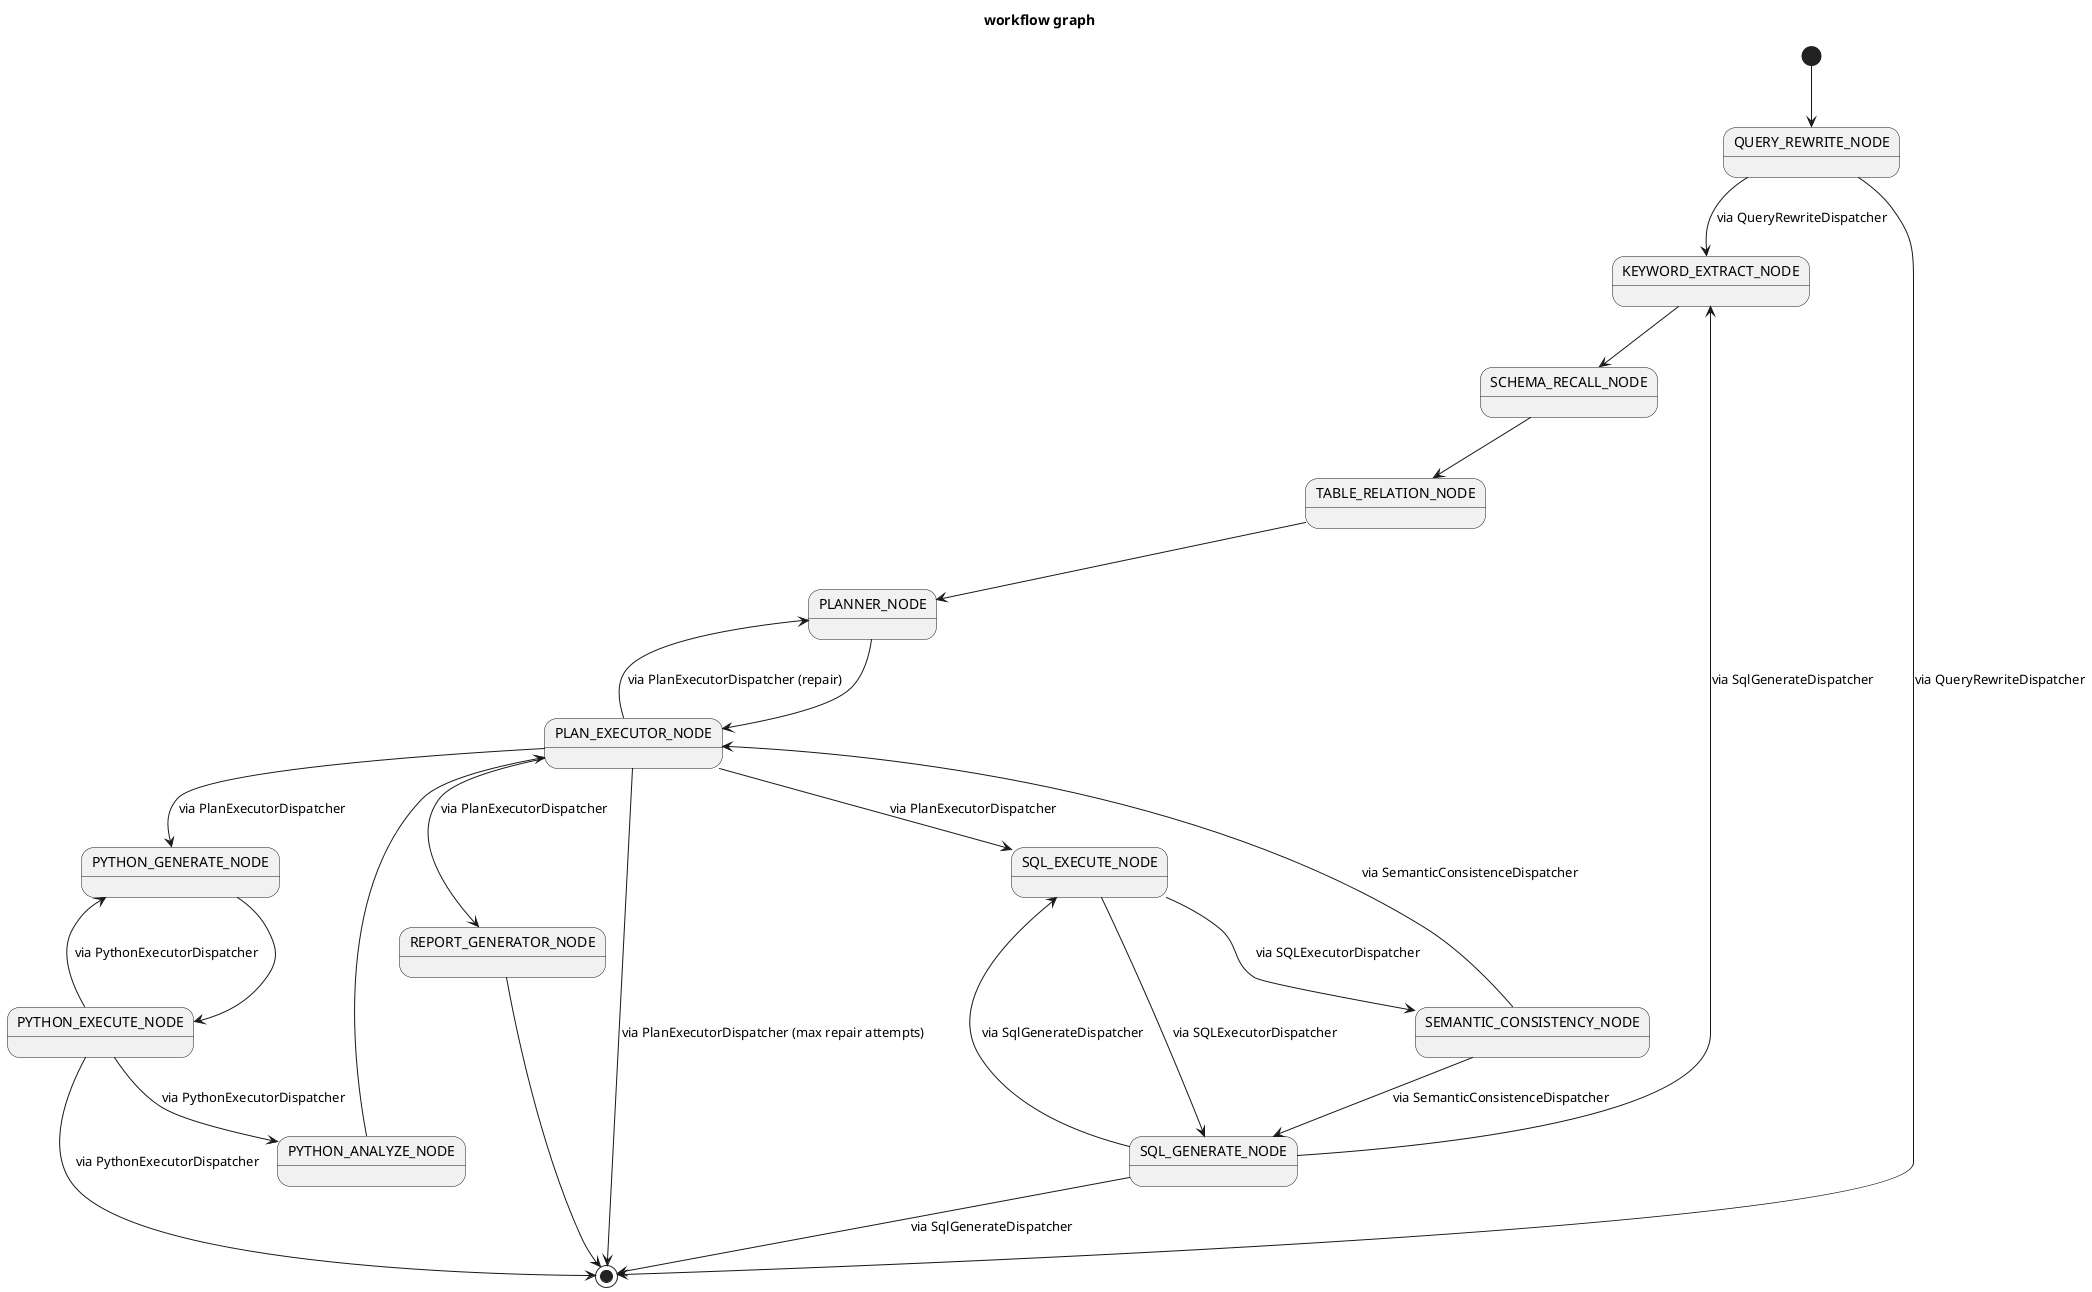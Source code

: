 @startuml nl2sqlGraph
title workflow graph

[*] --> QUERY_REWRITE_NODE

QUERY_REWRITE_NODE --> KEYWORD_EXTRACT_NODE : via QueryRewriteDispatcher
QUERY_REWRITE_NODE --> [*] : via QueryRewriteDispatcher

KEYWORD_EXTRACT_NODE --> SCHEMA_RECALL_NODE
SCHEMA_RECALL_NODE --> TABLE_RELATION_NODE
TABLE_RELATION_NODE --> PLANNER_NODE

PLANNER_NODE --> PLAN_EXECUTOR_NODE

PLAN_EXECUTOR_NODE --> PLANNER_NODE : via PlanExecutorDispatcher (repair)
PLAN_EXECUTOR_NODE --> SQL_EXECUTE_NODE : via PlanExecutorDispatcher
PLAN_EXECUTOR_NODE --> PYTHON_GENERATE_NODE : via PlanExecutorDispatcher
PLAN_EXECUTOR_NODE --> REPORT_GENERATOR_NODE : via PlanExecutorDispatcher
PLAN_EXECUTOR_NODE --> [*] : via PlanExecutorDispatcher (max repair attempts)

PYTHON_GENERATE_NODE --> PYTHON_EXECUTE_NODE
PYTHON_EXECUTE_NODE --> PYTHON_ANALYZE_NODE : via PythonExecutorDispatcher
PYTHON_EXECUTE_NODE --> [*] : via PythonExecutorDispatcher
PYTHON_EXECUTE_NODE --> PYTHON_GENERATE_NODE : via PythonExecutorDispatcher
PYTHON_ANALYZE_NODE --> PLAN_EXECUTOR_NODE

REPORT_GENERATOR_NODE --> [*]

SQL_EXECUTE_NODE --> SQL_GENERATE_NODE : via SQLExecutorDispatcher
SQL_EXECUTE_NODE --> SEMANTIC_CONSISTENCY_NODE : via SQLExecutorDispatcher

SQL_GENERATE_NODE --> KEYWORD_EXTRACT_NODE : via SqlGenerateDispatcher
SQL_GENERATE_NODE --> [*] : via SqlGenerateDispatcher
SQL_GENERATE_NODE --> SQL_EXECUTE_NODE : via SqlGenerateDispatcher

SEMANTIC_CONSISTENCY_NODE --> SQL_GENERATE_NODE : via SemanticConsistenceDispatcher
SEMANTIC_CONSISTENCY_NODE --> PLAN_EXECUTOR_NODE : via SemanticConsistenceDispatcher

@enduml
